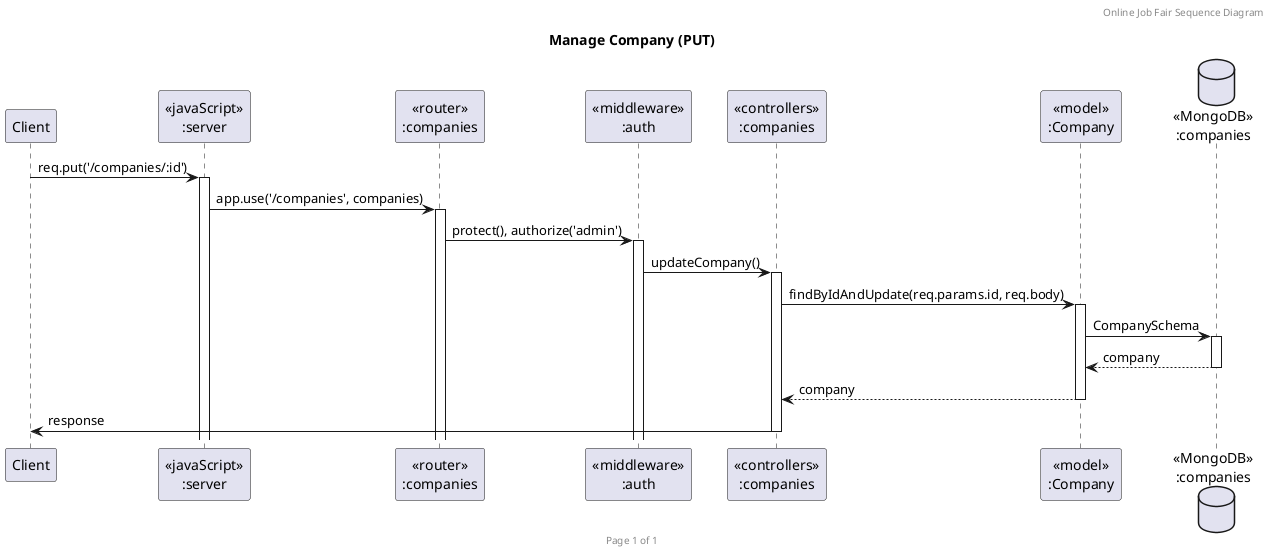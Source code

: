 @startuml Manage Company (PUT)

header Online Job Fair Sequence Diagram
footer Page %page% of %lastpage%
title "Manage Company (PUT)"

participant "Client" as client
participant "<<javaScript>>\n:server" as server
participant "<<router>>\n:companies" as routerCompanies
participant "<<middleware>>\n:auth" as middleAuth
participant "<<controllers>>\n:companies" as controllersCompanies
participant "<<model>>\n:Company" as modelCompany
database "<<MongoDB>>\n:companies" as CompaniesDatabase

client -> server ++: req.put('/companies/:id')
server -> routerCompanies ++: app.use('/companies', companies)
routerCompanies -> middleAuth ++: protect(), authorize('admin')
middleAuth -> controllersCompanies ++: updateCompany()
controllersCompanies -> modelCompany ++: findByIdAndUpdate(req.params.id, req.body)
modelCompany -> CompaniesDatabase ++: CompanySchema
CompaniesDatabase --> modelCompany --: company
controllersCompanies <-- modelCompany --: company
controllersCompanies -> client --: response

@enduml